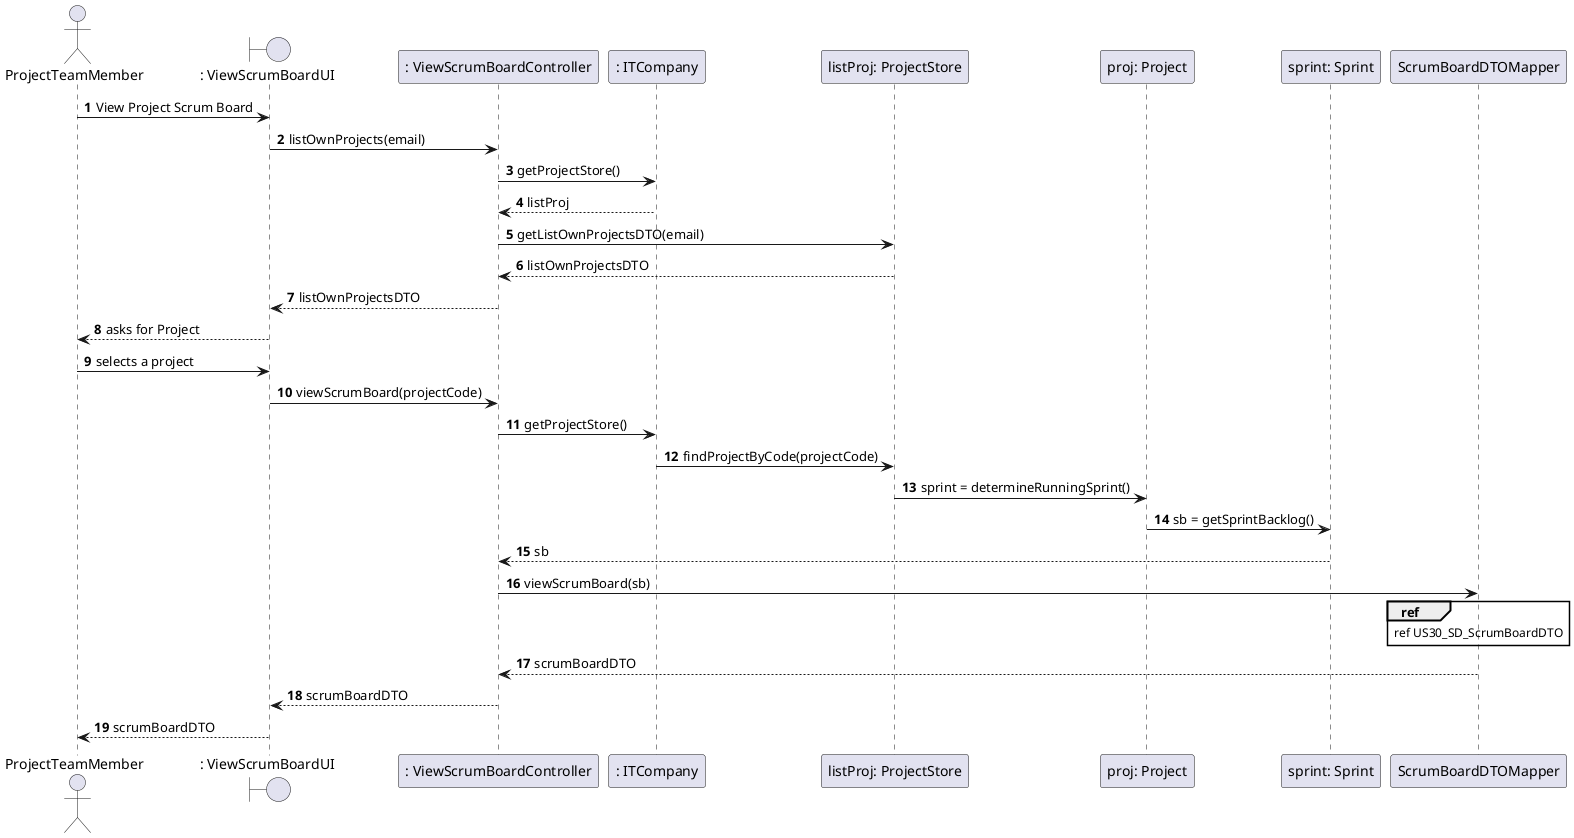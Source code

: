 @startuml
autonumber
actor ProjectTeamMember
boundary ": ViewScrumBoardUI"
participant ": ViewScrumBoardController"
participant ": ITCompany"
participant "listProj: ProjectStore"
participant "proj: Project"
participant "sprint: Sprint"
participant ScrumBoardDTOMapper
ProjectTeamMember -> ": ViewScrumBoardUI" : View Project Scrum Board
": ViewScrumBoardUI" -> ": ViewScrumBoardController" : listOwnProjects(email)
": ViewScrumBoardController" -> ": ITCompany" : getProjectStore()
": ITCompany" --> ": ViewScrumBoardController" : listProj
": ViewScrumBoardController" -> "listProj: ProjectStore" : getListOwnProjectsDTO(email)
"listProj: ProjectStore" --> ": ViewScrumBoardController" : listOwnProjectsDTO
": ViewScrumBoardController" --> ": ViewScrumBoardUI" : listOwnProjectsDTO
": ViewScrumBoardUI" --> ProjectTeamMember : asks for Project
ProjectTeamMember -> ": ViewScrumBoardUI" : selects a project
": ViewScrumBoardUI" -> ": ViewScrumBoardController" : viewScrumBoard(projectCode)
": ViewScrumBoardController" -> ": ITCompany" : getProjectStore()
": ITCompany" -> "listProj: ProjectStore" : findProjectByCode(projectCode)
"listProj: ProjectStore" -> "proj: Project" : sprint = determineRunningSprint()
"proj: Project" -> "sprint: Sprint" : sb = getSprintBacklog()
"sprint: Sprint" --> ": ViewScrumBoardController" : sb
": ViewScrumBoardController" -> ScrumBoardDTOMapper : viewScrumBoard(sb)
ref over ScrumBoardDTOMapper
ref US30_SD_ScrumBoardDTO
end ref
ScrumBoardDTOMapper --> ": ViewScrumBoardController" : scrumBoardDTO
": ViewScrumBoardController" --> ": ViewScrumBoardUI" : scrumBoardDTO
": ViewScrumBoardUI" --> ProjectTeamMember : scrumBoardDTO

@enduml
